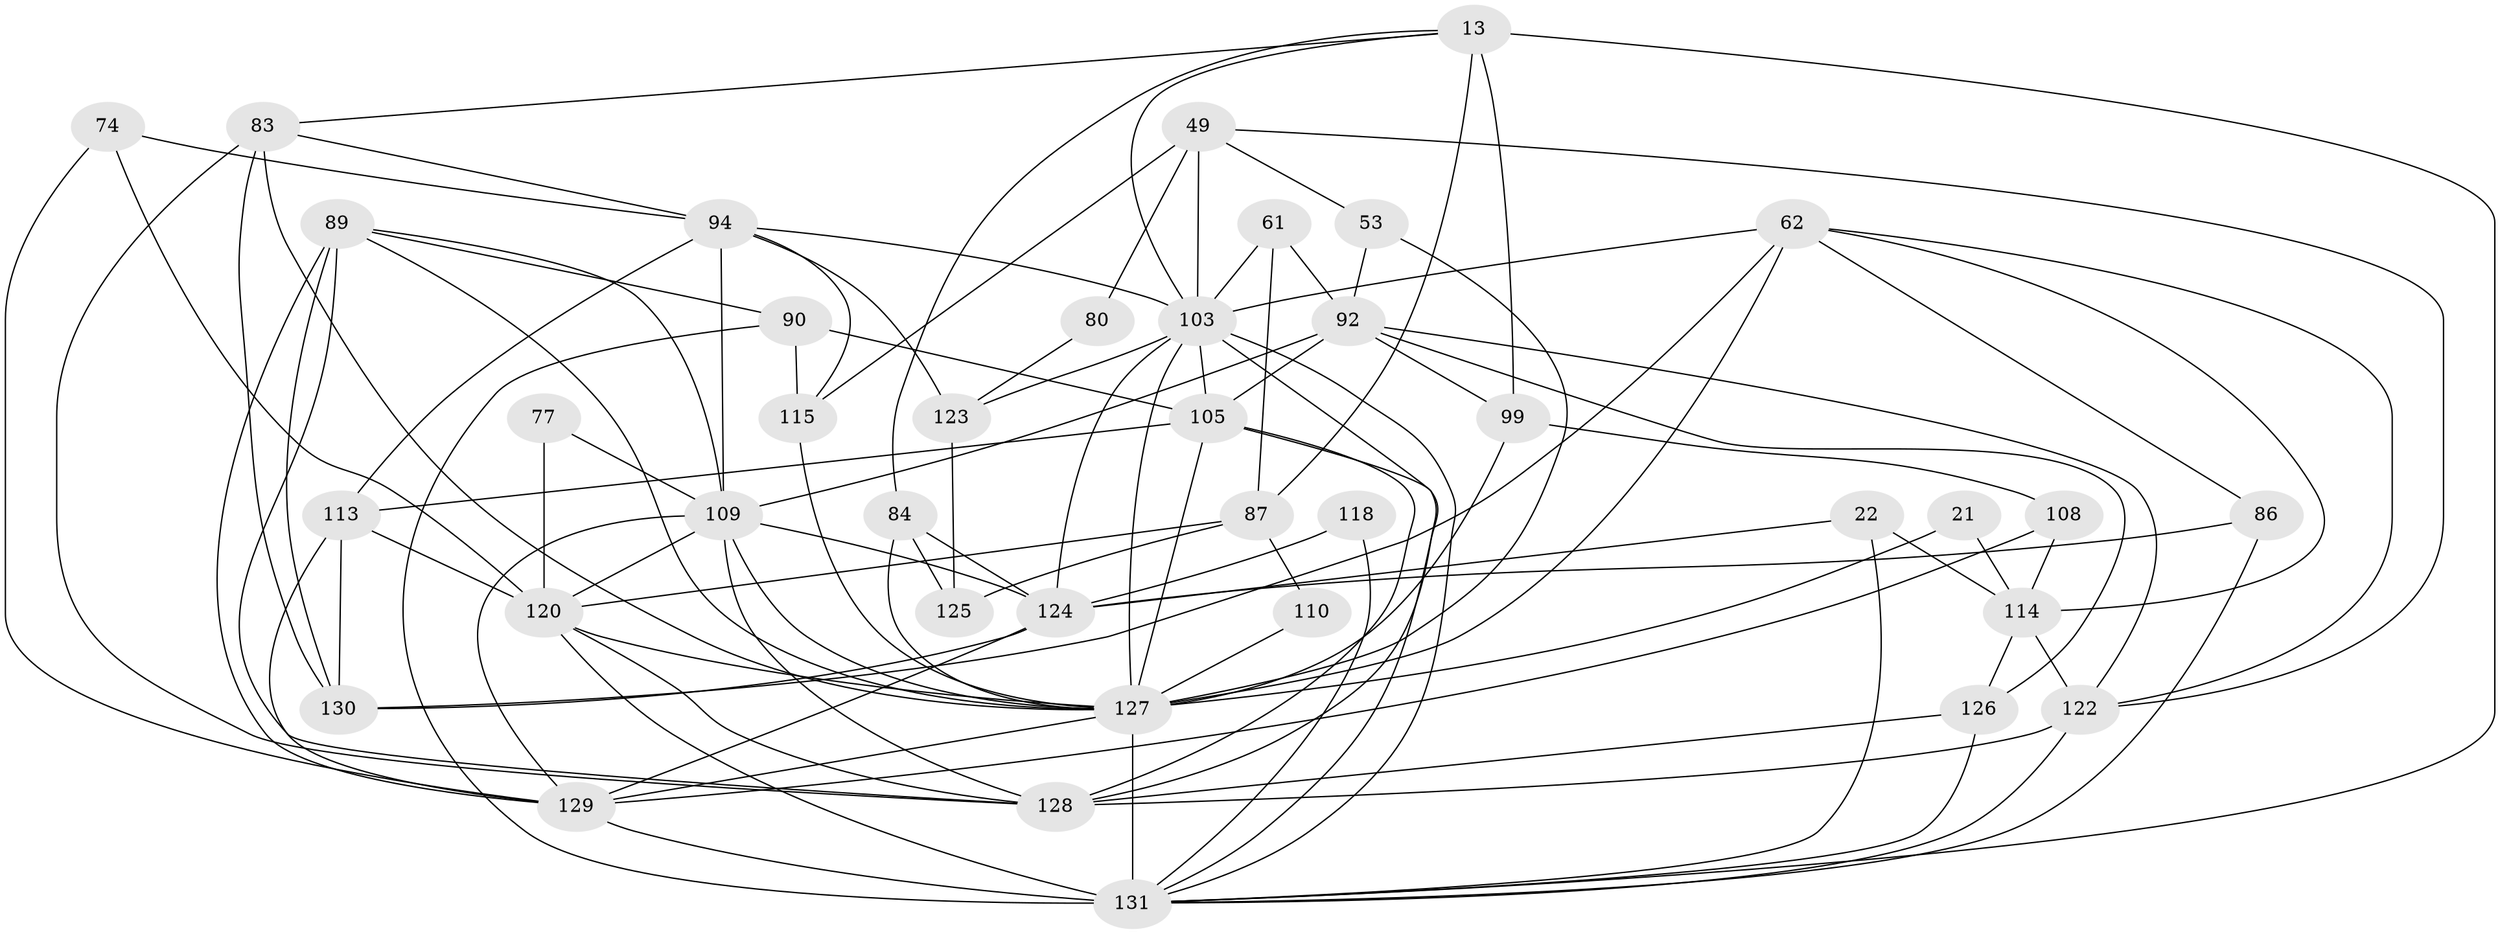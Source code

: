 // original degree distribution, {4: 0.2595419847328244, 5: 0.22137404580152673, 6: 0.06870229007633588, 3: 0.2366412213740458, 7: 0.061068702290076333, 2: 0.15267175572519084}
// Generated by graph-tools (version 1.1) at 2025/53/03/04/25 21:53:16]
// undirected, 39 vertices, 105 edges
graph export_dot {
graph [start="1"]
  node [color=gray90,style=filled];
  13;
  21;
  22 [super="+16"];
  49 [super="+23"];
  53;
  61;
  62 [super="+26+52"];
  74;
  77;
  80;
  83 [super="+27"];
  84;
  86;
  87 [super="+38"];
  89 [super="+64+44+5"];
  90 [super="+67"];
  92 [super="+79"];
  94 [super="+4+85"];
  99 [super="+93"];
  103 [super="+29+78+45+47"];
  105 [super="+66"];
  108;
  109 [super="+106"];
  110;
  113 [super="+48"];
  114 [super="+7"];
  115;
  118;
  120 [super="+24+112+76"];
  122 [super="+1+39"];
  123 [super="+69"];
  124 [super="+95+73"];
  125;
  126 [super="+46"];
  127 [super="+72+59+111+107+119"];
  128 [super="+31+104+58"];
  129 [super="+28+41+121"];
  130 [super="+43+82"];
  131 [super="+8+100+97+102+98+117"];
  13 -- 99 [weight=2];
  13 -- 84;
  13 -- 87;
  13 -- 103;
  13 -- 83;
  13 -- 131;
  21 -- 114;
  21 -- 127;
  22 -- 114 [weight=2];
  22 -- 131;
  22 -- 124 [weight=2];
  49 -- 115 [weight=2];
  49 -- 53;
  49 -- 80;
  49 -- 122 [weight=2];
  49 -- 103 [weight=2];
  53 -- 92;
  53 -- 127;
  61 -- 92 [weight=2];
  61 -- 87;
  61 -- 103;
  62 -- 86;
  62 -- 130 [weight=2];
  62 -- 122;
  62 -- 127 [weight=2];
  62 -- 103;
  62 -- 114;
  74 -- 94 [weight=2];
  74 -- 120 [weight=2];
  74 -- 129;
  77 -- 120 [weight=2];
  77 -- 109;
  80 -- 123;
  83 -- 128;
  83 -- 94;
  83 -- 130;
  83 -- 127;
  84 -- 125;
  84 -- 127;
  84 -- 124;
  86 -- 131;
  86 -- 124;
  87 -- 110;
  87 -- 120 [weight=3];
  87 -- 125;
  89 -- 129 [weight=4];
  89 -- 90;
  89 -- 130;
  89 -- 109;
  89 -- 127;
  89 -- 128;
  90 -- 115 [weight=2];
  90 -- 105;
  90 -- 131;
  92 -- 105 [weight=3];
  92 -- 109 [weight=3];
  92 -- 122;
  92 -- 99;
  92 -- 126;
  94 -- 115;
  94 -- 123;
  94 -- 109 [weight=2];
  94 -- 113;
  94 -- 103 [weight=2];
  99 -- 108;
  99 -- 127 [weight=4];
  103 -- 105;
  103 -- 124 [weight=2];
  103 -- 127 [weight=4];
  103 -- 128 [weight=2];
  103 -- 123 [weight=2];
  103 -- 131 [weight=2];
  105 -- 128 [weight=3];
  105 -- 113;
  105 -- 131;
  105 -- 127;
  108 -- 114;
  108 -- 129;
  109 -- 129 [weight=2];
  109 -- 128;
  109 -- 120;
  109 -- 124;
  109 -- 127 [weight=3];
  110 -- 127;
  113 -- 120 [weight=3];
  113 -- 129;
  113 -- 130;
  114 -- 122 [weight=2];
  114 -- 126;
  115 -- 127 [weight=2];
  118 -- 131;
  118 -- 124;
  120 -- 131 [weight=6];
  120 -- 128 [weight=2];
  120 -- 127;
  122 -- 128 [weight=2];
  122 -- 131 [weight=2];
  123 -- 125 [weight=2];
  124 -- 129;
  124 -- 130;
  126 -- 128;
  126 -- 131;
  127 -- 129 [weight=4];
  127 -- 131 [weight=4];
  129 -- 131 [weight=5];
}
